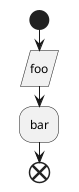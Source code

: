 {
  "sha1": "njltmupe7o7hk04eod5qqjdzlmfzk5h",
  "insertion": {
    "when": "2024-06-04T17:28:38.727Z",
    "user": "plantuml@gmail.com"
  }
}
@startuml
sta\
rt
:foo/
:bar\\
end
@enduml
